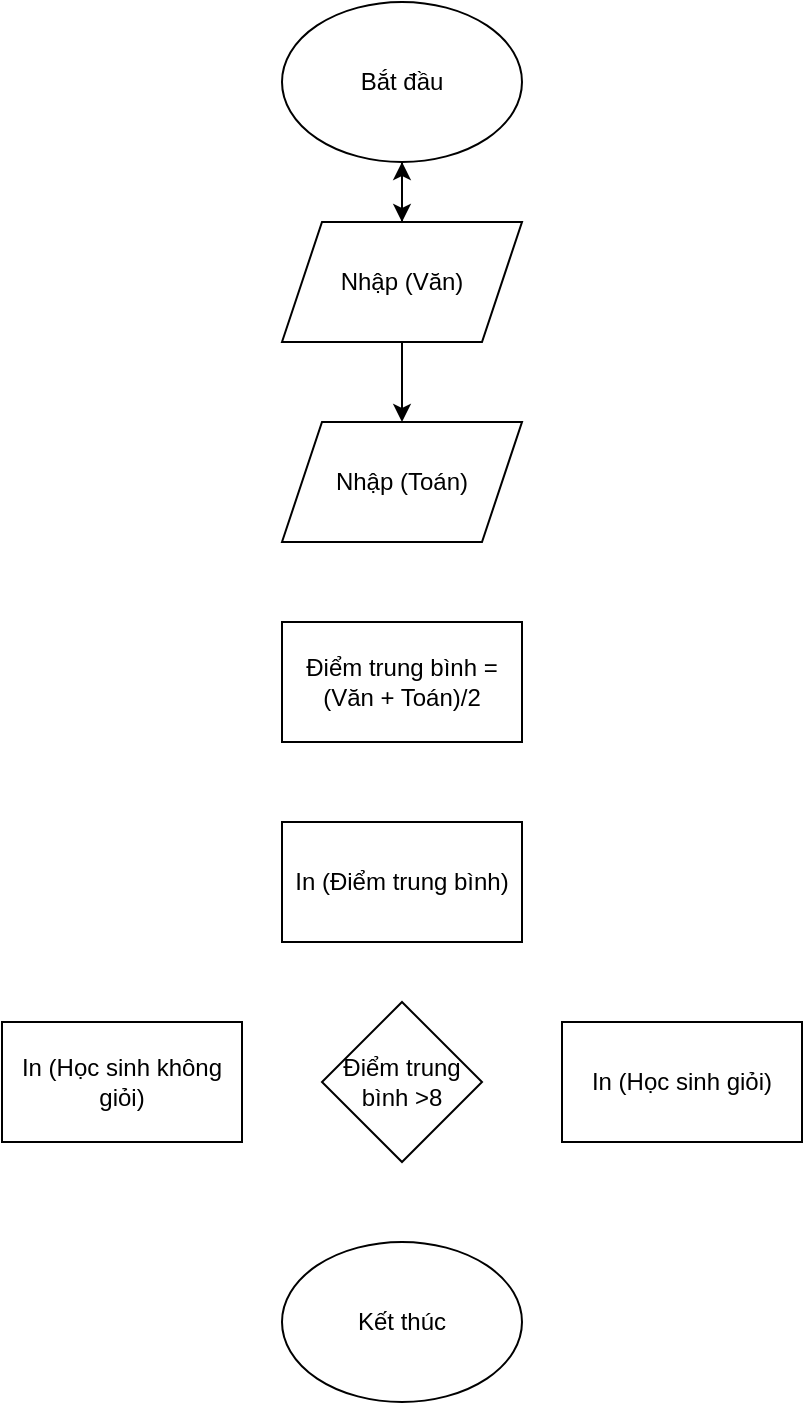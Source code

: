 <mxfile version="20.3.2" type="device"><diagram id="LKWaDYphJEbZUpCgY5ly" name="Page-1"><mxGraphModel dx="1202" dy="477" grid="1" gridSize="10" guides="1" tooltips="1" connect="1" arrows="1" fold="1" page="1" pageScale="1" pageWidth="850" pageHeight="1100" math="0" shadow="0"><root><mxCell id="0"/><mxCell id="1" parent="0"/><mxCell id="8I1Oag9DG4dgUsvnjUdE-8" style="edgeStyle=orthogonalEdgeStyle;rounded=0;orthogonalLoop=1;jettySize=auto;html=1;exitX=0.5;exitY=1;exitDx=0;exitDy=0;entryX=0.5;entryY=0;entryDx=0;entryDy=0;" edge="1" parent="1" source="8I1Oag9DG4dgUsvnjUdE-1" target="8I1Oag9DG4dgUsvnjUdE-3"><mxGeometry relative="1" as="geometry"/></mxCell><mxCell id="8I1Oag9DG4dgUsvnjUdE-1" value="Bắt đầu" style="ellipse;whiteSpace=wrap;html=1;" vertex="1" parent="1"><mxGeometry x="120" y="210" width="120" height="80" as="geometry"/></mxCell><mxCell id="8I1Oag9DG4dgUsvnjUdE-9" style="edgeStyle=orthogonalEdgeStyle;rounded=0;orthogonalLoop=1;jettySize=auto;html=1;exitX=0.5;exitY=1;exitDx=0;exitDy=0;entryX=0.5;entryY=0;entryDx=0;entryDy=0;" edge="1" parent="1" source="8I1Oag9DG4dgUsvnjUdE-3"><mxGeometry relative="1" as="geometry"><mxPoint x="180" y="420" as="targetPoint"/></mxGeometry></mxCell><mxCell id="8I1Oag9DG4dgUsvnjUdE-25" value="" style="edgeStyle=orthogonalEdgeStyle;rounded=0;orthogonalLoop=1;jettySize=auto;html=1;" edge="1" parent="1" source="8I1Oag9DG4dgUsvnjUdE-3" target="8I1Oag9DG4dgUsvnjUdE-1"><mxGeometry relative="1" as="geometry"/></mxCell><mxCell id="8I1Oag9DG4dgUsvnjUdE-3" value="Nhập (Văn)" style="shape=parallelogram;perimeter=parallelogramPerimeter;whiteSpace=wrap;html=1;fixedSize=1;" vertex="1" parent="1"><mxGeometry x="120" y="320" width="120" height="60" as="geometry"/></mxCell><mxCell id="8I1Oag9DG4dgUsvnjUdE-18" value="Nhập (Toán)" style="shape=parallelogram;perimeter=parallelogramPerimeter;whiteSpace=wrap;html=1;fixedSize=1;" vertex="1" parent="1"><mxGeometry x="120" y="420" width="120" height="60" as="geometry"/></mxCell><mxCell id="8I1Oag9DG4dgUsvnjUdE-19" value="Điểm trung bình = (Văn + Toán)/2" style="rounded=0;whiteSpace=wrap;html=1;" vertex="1" parent="1"><mxGeometry x="120" y="520" width="120" height="60" as="geometry"/></mxCell><mxCell id="8I1Oag9DG4dgUsvnjUdE-20" value="Điểm trung bình &amp;gt;8" style="rhombus;whiteSpace=wrap;html=1;" vertex="1" parent="1"><mxGeometry x="140" y="710" width="80" height="80" as="geometry"/></mxCell><mxCell id="8I1Oag9DG4dgUsvnjUdE-21" value="&lt;span style=&quot;font-weight: normal;&quot;&gt;In (Học sinh giỏi)&lt;/span&gt;" style="rounded=0;whiteSpace=wrap;html=1;fontStyle=1" vertex="1" parent="1"><mxGeometry x="260" y="720" width="120" height="60" as="geometry"/></mxCell><mxCell id="8I1Oag9DG4dgUsvnjUdE-23" value="&lt;span style=&quot;font-weight: normal;&quot;&gt;In (Học sinh không giỏi)&lt;/span&gt;" style="rounded=0;whiteSpace=wrap;html=1;fontStyle=1" vertex="1" parent="1"><mxGeometry x="-20" y="720" width="120" height="60" as="geometry"/></mxCell><mxCell id="8I1Oag9DG4dgUsvnjUdE-24" value="In (Điểm trung bình)" style="rounded=0;whiteSpace=wrap;html=1;" vertex="1" parent="1"><mxGeometry x="120" y="620" width="120" height="60" as="geometry"/></mxCell><mxCell id="8I1Oag9DG4dgUsvnjUdE-26" value="Kết thúc" style="ellipse;whiteSpace=wrap;html=1;" vertex="1" parent="1"><mxGeometry x="120" y="830" width="120" height="80" as="geometry"/></mxCell></root></mxGraphModel></diagram></mxfile>
